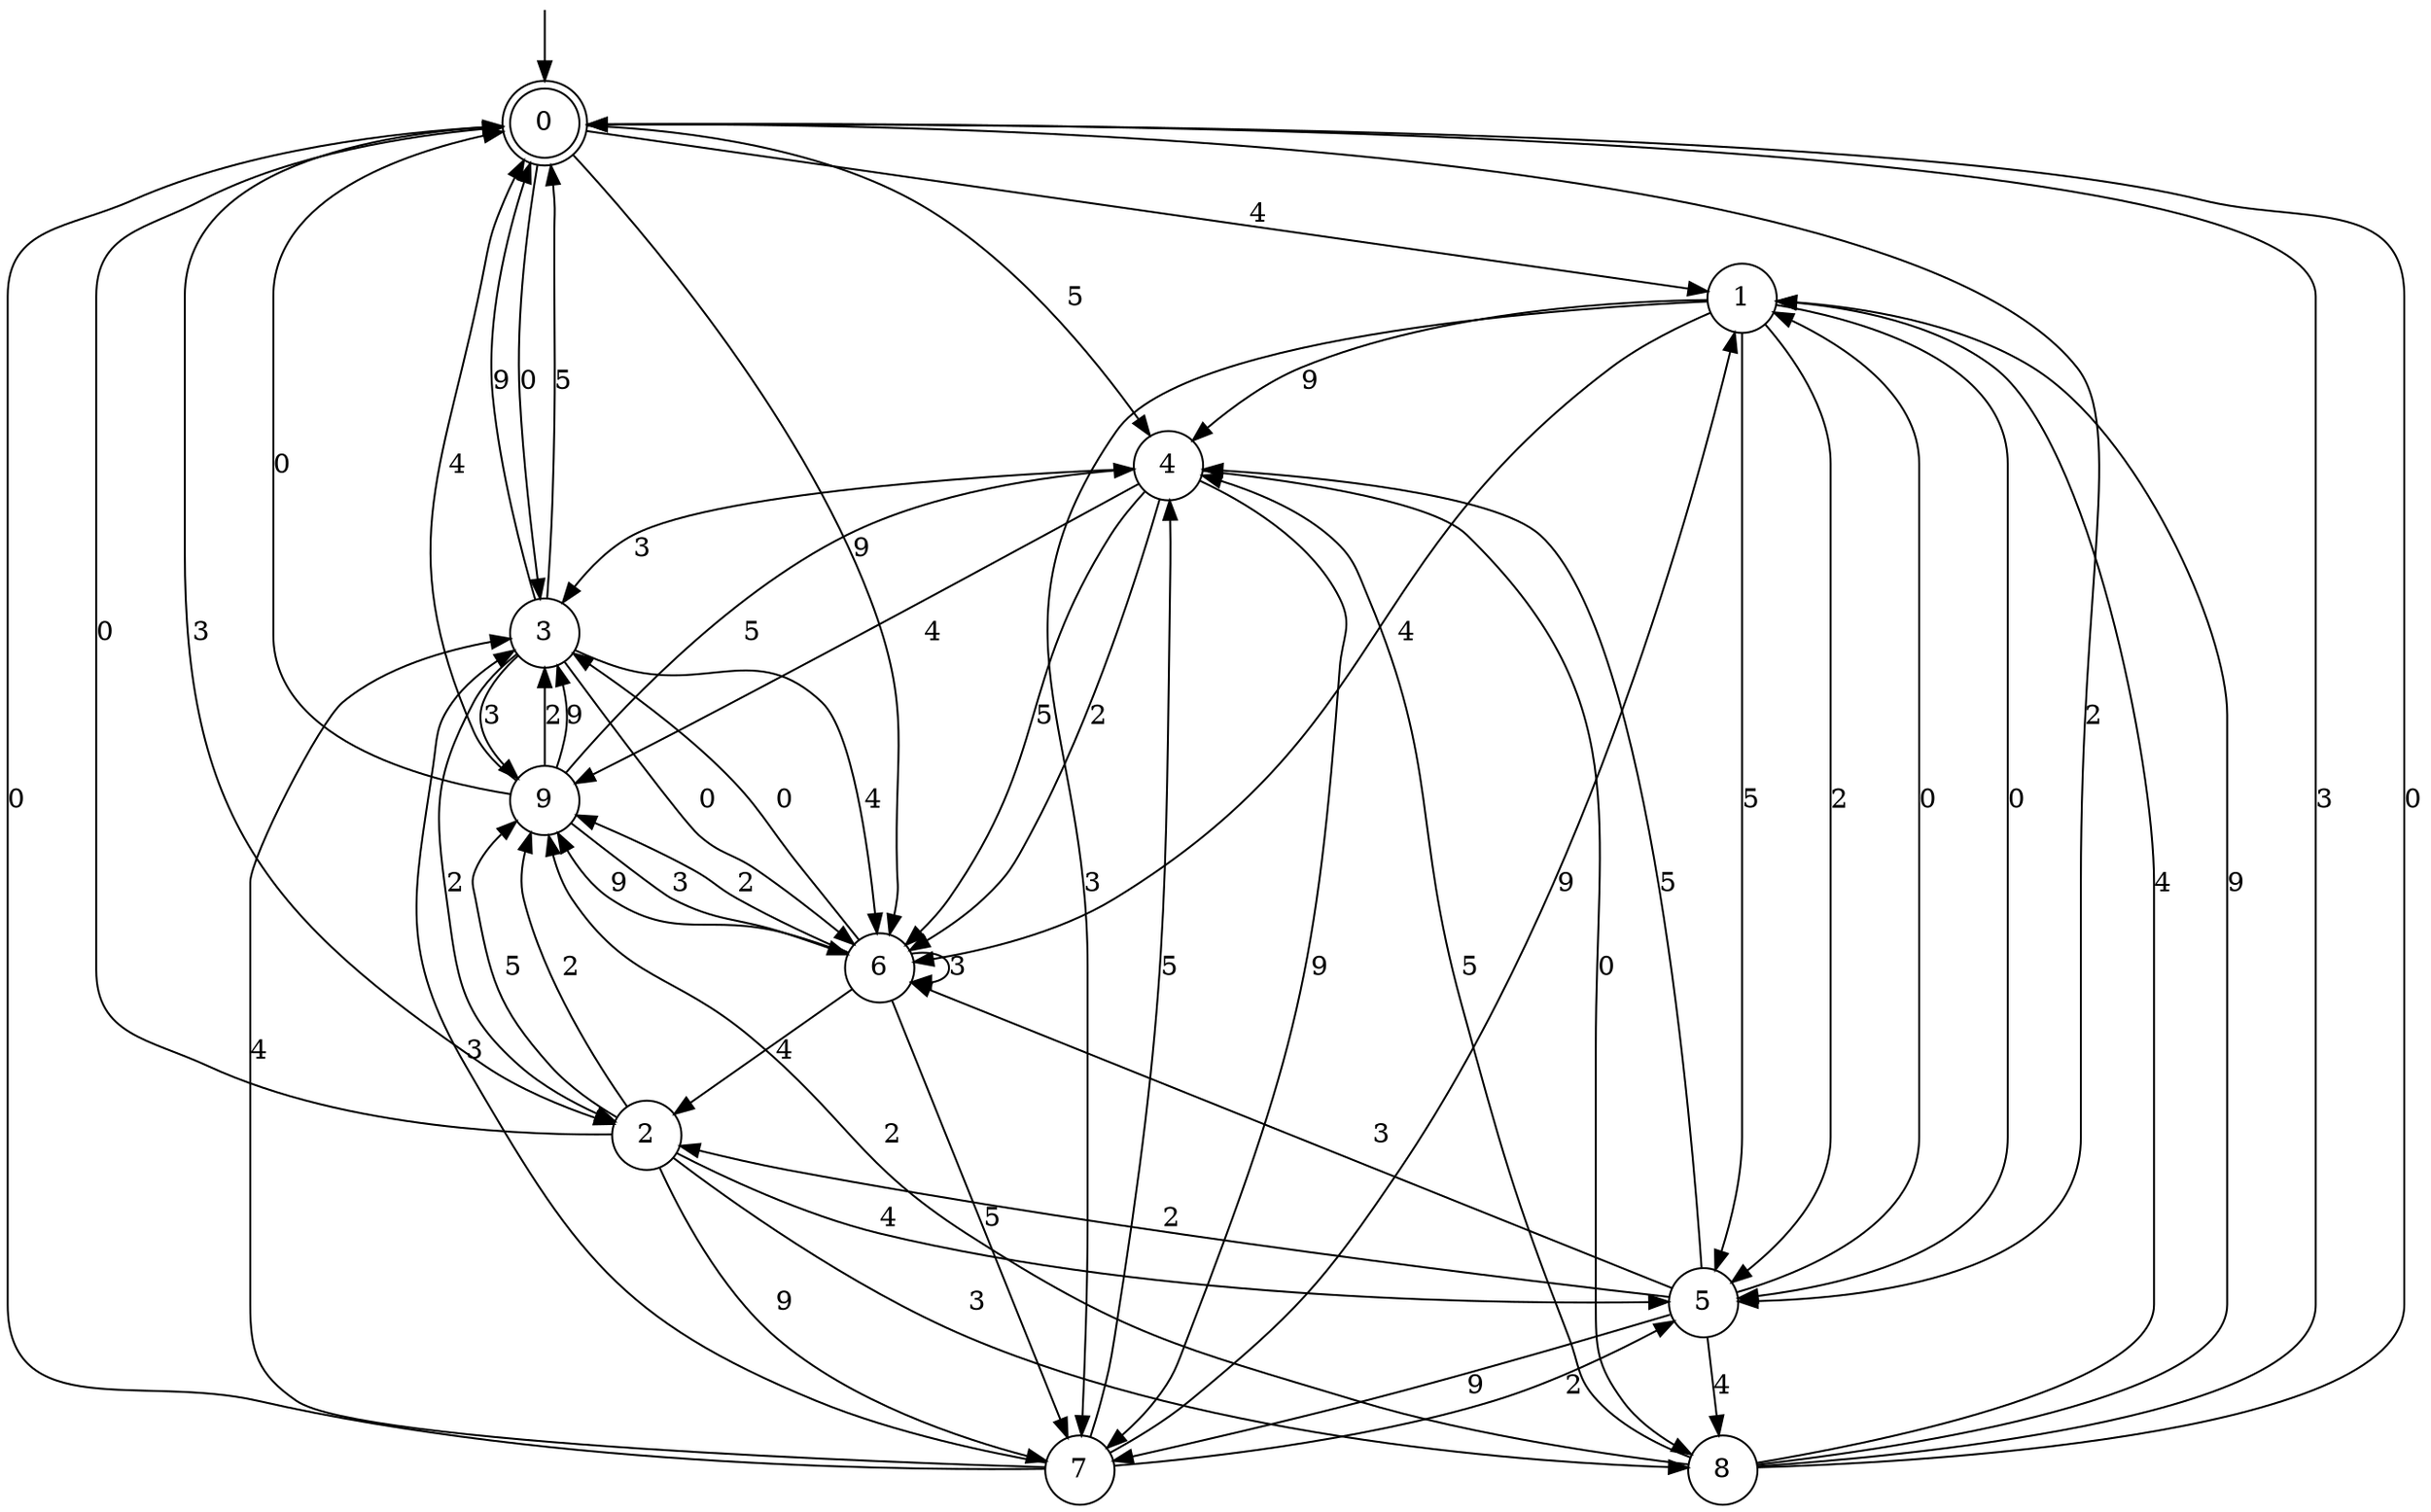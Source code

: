 digraph g {

	s0 [shape="doublecircle" label="0"];
	s1 [shape="circle" label="1"];
	s2 [shape="circle" label="2"];
	s3 [shape="circle" label="3"];
	s4 [shape="circle" label="4"];
	s5 [shape="circle" label="5"];
	s6 [shape="circle" label="6"];
	s7 [shape="circle" label="7"];
	s8 [shape="circle" label="8"];
	s9 [shape="circle" label="9"];
	s0 -> s1 [label="4"];
	s0 -> s2 [label="3"];
	s0 -> s3 [label="0"];
	s0 -> s4 [label="5"];
	s0 -> s5 [label="2"];
	s0 -> s6 [label="9"];
	s1 -> s6 [label="4"];
	s1 -> s7 [label="3"];
	s1 -> s5 [label="0"];
	s1 -> s5 [label="5"];
	s1 -> s5 [label="2"];
	s1 -> s4 [label="9"];
	s2 -> s5 [label="4"];
	s2 -> s8 [label="3"];
	s2 -> s0 [label="0"];
	s2 -> s9 [label="5"];
	s2 -> s9 [label="2"];
	s2 -> s7 [label="9"];
	s3 -> s6 [label="4"];
	s3 -> s9 [label="3"];
	s3 -> s6 [label="0"];
	s3 -> s0 [label="5"];
	s3 -> s2 [label="2"];
	s3 -> s0 [label="9"];
	s4 -> s9 [label="4"];
	s4 -> s3 [label="3"];
	s4 -> s8 [label="0"];
	s4 -> s6 [label="5"];
	s4 -> s6 [label="2"];
	s4 -> s7 [label="9"];
	s5 -> s8 [label="4"];
	s5 -> s6 [label="3"];
	s5 -> s1 [label="0"];
	s5 -> s4 [label="5"];
	s5 -> s2 [label="2"];
	s5 -> s7 [label="9"];
	s6 -> s2 [label="4"];
	s6 -> s6 [label="3"];
	s6 -> s3 [label="0"];
	s6 -> s7 [label="5"];
	s6 -> s9 [label="2"];
	s6 -> s9 [label="9"];
	s7 -> s3 [label="4"];
	s7 -> s3 [label="3"];
	s7 -> s0 [label="0"];
	s7 -> s4 [label="5"];
	s7 -> s5 [label="2"];
	s7 -> s1 [label="9"];
	s8 -> s1 [label="4"];
	s8 -> s0 [label="3"];
	s8 -> s0 [label="0"];
	s8 -> s4 [label="5"];
	s8 -> s9 [label="2"];
	s8 -> s1 [label="9"];
	s9 -> s0 [label="4"];
	s9 -> s6 [label="3"];
	s9 -> s0 [label="0"];
	s9 -> s4 [label="5"];
	s9 -> s3 [label="2"];
	s9 -> s3 [label="9"];

__start0 [label="" shape="none" width="0" height="0"];
__start0 -> s0;

}
